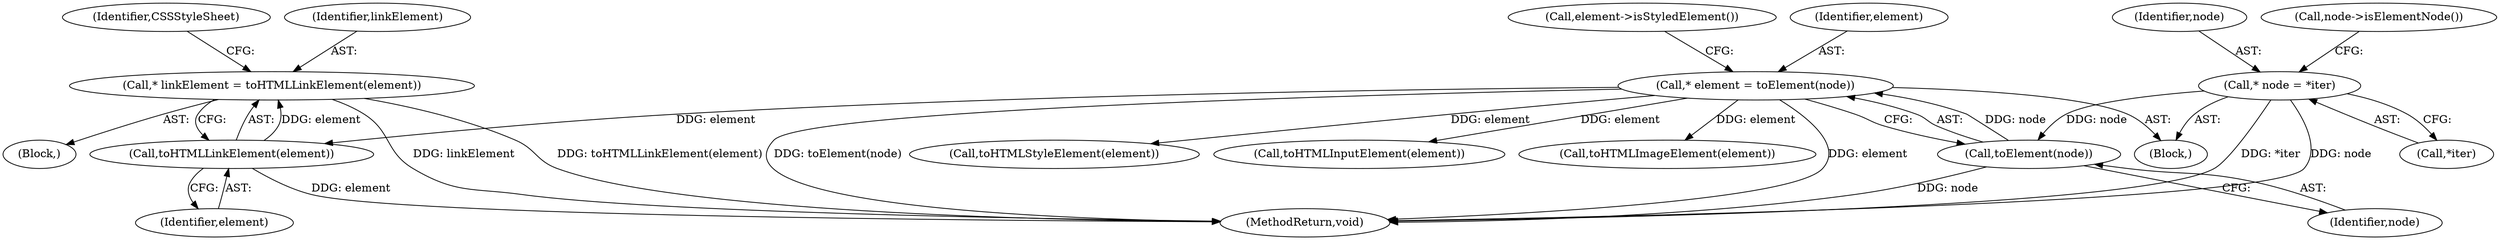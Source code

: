 digraph "0_Chrome_7f0126ff011142c8619b10a6e64d04d1745c503a_7@pointer" {
"1000243" [label="(Call,* linkElement = toHTMLLinkElement(element))"];
"1000245" [label="(Call,toHTMLLinkElement(element))"];
"1000178" [label="(Call,* element = toElement(node))"];
"1000180" [label="(Call,toElement(node))"];
"1000169" [label="(Call,* node = *iter)"];
"1000274" [label="(Call,toHTMLStyleElement(element))"];
"1000169" [label="(Call,* node = *iter)"];
"1000241" [label="(Block,)"];
"1000296" [label="(MethodReturn,void)"];
"1000178" [label="(Call,* element = toElement(node))"];
"1000171" [label="(Call,*iter)"];
"1000250" [label="(Identifier,CSSStyleSheet)"];
"1000183" [label="(Call,element->isStyledElement())"];
"1000170" [label="(Identifier,node)"];
"1000167" [label="(Block,)"];
"1000243" [label="(Call,* linkElement = toHTMLLinkElement(element))"];
"1000181" [label="(Identifier,node)"];
"1000175" [label="(Call,node->isElementNode())"];
"1000218" [label="(Call,toHTMLInputElement(element))"];
"1000194" [label="(Call,toHTMLImageElement(element))"];
"1000246" [label="(Identifier,element)"];
"1000244" [label="(Identifier,linkElement)"];
"1000179" [label="(Identifier,element)"];
"1000180" [label="(Call,toElement(node))"];
"1000245" [label="(Call,toHTMLLinkElement(element))"];
"1000243" -> "1000241"  [label="AST: "];
"1000243" -> "1000245"  [label="CFG: "];
"1000244" -> "1000243"  [label="AST: "];
"1000245" -> "1000243"  [label="AST: "];
"1000250" -> "1000243"  [label="CFG: "];
"1000243" -> "1000296"  [label="DDG: linkElement"];
"1000243" -> "1000296"  [label="DDG: toHTMLLinkElement(element)"];
"1000245" -> "1000243"  [label="DDG: element"];
"1000245" -> "1000246"  [label="CFG: "];
"1000246" -> "1000245"  [label="AST: "];
"1000245" -> "1000296"  [label="DDG: element"];
"1000178" -> "1000245"  [label="DDG: element"];
"1000178" -> "1000167"  [label="AST: "];
"1000178" -> "1000180"  [label="CFG: "];
"1000179" -> "1000178"  [label="AST: "];
"1000180" -> "1000178"  [label="AST: "];
"1000183" -> "1000178"  [label="CFG: "];
"1000178" -> "1000296"  [label="DDG: element"];
"1000178" -> "1000296"  [label="DDG: toElement(node)"];
"1000180" -> "1000178"  [label="DDG: node"];
"1000178" -> "1000194"  [label="DDG: element"];
"1000178" -> "1000218"  [label="DDG: element"];
"1000178" -> "1000274"  [label="DDG: element"];
"1000180" -> "1000181"  [label="CFG: "];
"1000181" -> "1000180"  [label="AST: "];
"1000180" -> "1000296"  [label="DDG: node"];
"1000169" -> "1000180"  [label="DDG: node"];
"1000169" -> "1000167"  [label="AST: "];
"1000169" -> "1000171"  [label="CFG: "];
"1000170" -> "1000169"  [label="AST: "];
"1000171" -> "1000169"  [label="AST: "];
"1000175" -> "1000169"  [label="CFG: "];
"1000169" -> "1000296"  [label="DDG: *iter"];
"1000169" -> "1000296"  [label="DDG: node"];
}
